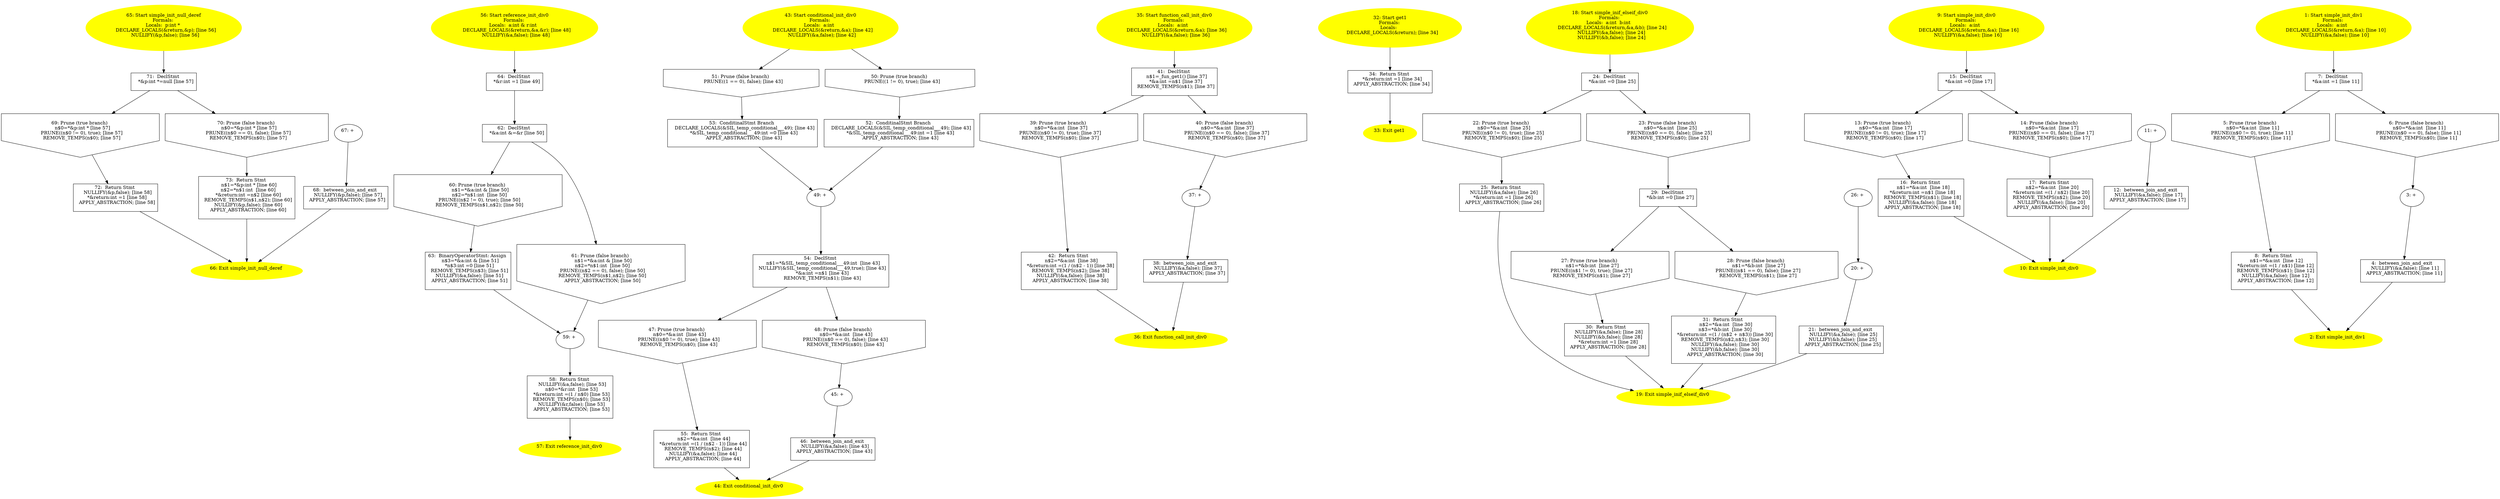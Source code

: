 digraph iCFG {
73 [label="73:  Return Stmt \n   n$1=*&p:int * [line 60]\n  n$2=*n$1:int  [line 60]\n  *&return:int =n$2 [line 60]\n  REMOVE_TEMPS(n$1,n$2); [line 60]\n  NULLIFY(&p,false); [line 60]\n  APPLY_ABSTRACTION; [line 60]\n " shape="box"]
	

	 73 -> 66 ;
72 [label="72:  Return Stmt \n   NULLIFY(&p,false); [line 58]\n  *&return:int =1 [line 58]\n  APPLY_ABSTRACTION; [line 58]\n " shape="box"]
	

	 72 -> 66 ;
71 [label="71:  DeclStmt \n   *&p:int *=null [line 57]\n " shape="box"]
	

	 71 -> 69 ;
	 71 -> 70 ;
70 [label="70: Prune (false branch) \n   n$0=*&p:int * [line 57]\n  PRUNE((n$0 == 0), false); [line 57]\n  REMOVE_TEMPS(n$0); [line 57]\n " shape="invhouse"]
	

	 70 -> 73 ;
69 [label="69: Prune (true branch) \n   n$0=*&p:int * [line 57]\n  PRUNE((n$0 != 0), true); [line 57]\n  REMOVE_TEMPS(n$0); [line 57]\n " shape="invhouse"]
	

	 69 -> 72 ;
68 [label="68:  between_join_and_exit \n   NULLIFY(&p,false); [line 57]\n  APPLY_ABSTRACTION; [line 57]\n " shape="box"]
	

	 68 -> 66 ;
67 [label="67: + \n  " ]
	

	 67 -> 68 ;
66 [label="66: Exit simple_init_null_deref \n  " color=yellow style=filled]
	

65 [label="65: Start simple_init_null_deref\nFormals: \nLocals:  p:int * \n   DECLARE_LOCALS(&return,&p); [line 56]\n  NULLIFY(&p,false); [line 56]\n " color=yellow style=filled]
	

	 65 -> 71 ;
64 [label="64:  DeclStmt \n   *&r:int =1 [line 49]\n " shape="box"]
	

	 64 -> 62 ;
63 [label="63:  BinaryOperatorStmt: Assign \n   n$3=*&a:int & [line 51]\n  *n$3:int =0 [line 51]\n  REMOVE_TEMPS(n$3); [line 51]\n  NULLIFY(&a,false); [line 51]\n  APPLY_ABSTRACTION; [line 51]\n " shape="box"]
	

	 63 -> 59 ;
62 [label="62:  DeclStmt \n   *&a:int &=&r [line 50]\n " shape="box"]
	

	 62 -> 60 ;
	 62 -> 61 ;
61 [label="61: Prune (false branch) \n   n$1=*&a:int & [line 50]\n  n$2=*n$1:int  [line 50]\n  PRUNE((n$2 == 0), false); [line 50]\n  REMOVE_TEMPS(n$1,n$2); [line 50]\n  APPLY_ABSTRACTION; [line 50]\n " shape="invhouse"]
	

	 61 -> 59 ;
60 [label="60: Prune (true branch) \n   n$1=*&a:int & [line 50]\n  n$2=*n$1:int  [line 50]\n  PRUNE((n$2 != 0), true); [line 50]\n  REMOVE_TEMPS(n$1,n$2); [line 50]\n " shape="invhouse"]
	

	 60 -> 63 ;
59 [label="59: + \n  " ]
	

	 59 -> 58 ;
58 [label="58:  Return Stmt \n   NULLIFY(&a,false); [line 53]\n  n$0=*&r:int  [line 53]\n  *&return:int =(1 / n$0) [line 53]\n  REMOVE_TEMPS(n$0); [line 53]\n  NULLIFY(&r,false); [line 53]\n  APPLY_ABSTRACTION; [line 53]\n " shape="box"]
	

	 58 -> 57 ;
57 [label="57: Exit reference_init_div0 \n  " color=yellow style=filled]
	

56 [label="56: Start reference_init_div0\nFormals: \nLocals:  a:int & r:int  \n   DECLARE_LOCALS(&return,&a,&r); [line 48]\n  NULLIFY(&a,false); [line 48]\n " color=yellow style=filled]
	

	 56 -> 64 ;
55 [label="55:  Return Stmt \n   n$2=*&a:int  [line 44]\n  *&return:int =(1 / (n$2 - 1)) [line 44]\n  REMOVE_TEMPS(n$2); [line 44]\n  NULLIFY(&a,false); [line 44]\n  APPLY_ABSTRACTION; [line 44]\n " shape="box"]
	

	 55 -> 44 ;
54 [label="54:  DeclStmt \n   n$1=*&SIL_temp_conditional___49:int  [line 43]\n  NULLIFY(&SIL_temp_conditional___49,true); [line 43]\n  *&a:int =n$1 [line 43]\n  REMOVE_TEMPS(n$1); [line 43]\n " shape="box"]
	

	 54 -> 47 ;
	 54 -> 48 ;
53 [label="53:  ConditinalStmt Branch \n   DECLARE_LOCALS(&SIL_temp_conditional___49); [line 43]\n  *&SIL_temp_conditional___49:int =0 [line 43]\n  APPLY_ABSTRACTION; [line 43]\n " shape="box"]
	

	 53 -> 49 ;
52 [label="52:  ConditinalStmt Branch \n   DECLARE_LOCALS(&SIL_temp_conditional___49); [line 43]\n  *&SIL_temp_conditional___49:int =1 [line 43]\n  APPLY_ABSTRACTION; [line 43]\n " shape="box"]
	

	 52 -> 49 ;
51 [label="51: Prune (false branch) \n   PRUNE((1 == 0), false); [line 43]\n " shape="invhouse"]
	

	 51 -> 53 ;
50 [label="50: Prune (true branch) \n   PRUNE((1 != 0), true); [line 43]\n " shape="invhouse"]
	

	 50 -> 52 ;
49 [label="49: + \n  " ]
	

	 49 -> 54 ;
48 [label="48: Prune (false branch) \n   n$0=*&a:int  [line 43]\n  PRUNE((n$0 == 0), false); [line 43]\n  REMOVE_TEMPS(n$0); [line 43]\n " shape="invhouse"]
	

	 48 -> 45 ;
47 [label="47: Prune (true branch) \n   n$0=*&a:int  [line 43]\n  PRUNE((n$0 != 0), true); [line 43]\n  REMOVE_TEMPS(n$0); [line 43]\n " shape="invhouse"]
	

	 47 -> 55 ;
46 [label="46:  between_join_and_exit \n   NULLIFY(&a,false); [line 43]\n  APPLY_ABSTRACTION; [line 43]\n " shape="box"]
	

	 46 -> 44 ;
45 [label="45: + \n  " ]
	

	 45 -> 46 ;
44 [label="44: Exit conditional_init_div0 \n  " color=yellow style=filled]
	

43 [label="43: Start conditional_init_div0\nFormals: \nLocals:  a:int  \n   DECLARE_LOCALS(&return,&a); [line 42]\n  NULLIFY(&a,false); [line 42]\n " color=yellow style=filled]
	

	 43 -> 50 ;
	 43 -> 51 ;
42 [label="42:  Return Stmt \n   n$2=*&a:int  [line 38]\n  *&return:int =(1 / (n$2 - 1)) [line 38]\n  REMOVE_TEMPS(n$2); [line 38]\n  NULLIFY(&a,false); [line 38]\n  APPLY_ABSTRACTION; [line 38]\n " shape="box"]
	

	 42 -> 36 ;
41 [label="41:  DeclStmt \n   n$1=_fun_get1() [line 37]\n  *&a:int =n$1 [line 37]\n  REMOVE_TEMPS(n$1); [line 37]\n " shape="box"]
	

	 41 -> 39 ;
	 41 -> 40 ;
40 [label="40: Prune (false branch) \n   n$0=*&a:int  [line 37]\n  PRUNE((n$0 == 0), false); [line 37]\n  REMOVE_TEMPS(n$0); [line 37]\n " shape="invhouse"]
	

	 40 -> 37 ;
39 [label="39: Prune (true branch) \n   n$0=*&a:int  [line 37]\n  PRUNE((n$0 != 0), true); [line 37]\n  REMOVE_TEMPS(n$0); [line 37]\n " shape="invhouse"]
	

	 39 -> 42 ;
38 [label="38:  between_join_and_exit \n   NULLIFY(&a,false); [line 37]\n  APPLY_ABSTRACTION; [line 37]\n " shape="box"]
	

	 38 -> 36 ;
37 [label="37: + \n  " ]
	

	 37 -> 38 ;
36 [label="36: Exit function_call_init_div0 \n  " color=yellow style=filled]
	

35 [label="35: Start function_call_init_div0\nFormals: \nLocals:  a:int  \n   DECLARE_LOCALS(&return,&a); [line 36]\n  NULLIFY(&a,false); [line 36]\n " color=yellow style=filled]
	

	 35 -> 41 ;
34 [label="34:  Return Stmt \n   *&return:int =1 [line 34]\n  APPLY_ABSTRACTION; [line 34]\n " shape="box"]
	

	 34 -> 33 ;
33 [label="33: Exit get1 \n  " color=yellow style=filled]
	

32 [label="32: Start get1\nFormals: \nLocals:  \n   DECLARE_LOCALS(&return); [line 34]\n " color=yellow style=filled]
	

	 32 -> 34 ;
31 [label="31:  Return Stmt \n   n$2=*&a:int  [line 30]\n  n$3=*&b:int  [line 30]\n  *&return:int =(1 / (n$2 + n$3)) [line 30]\n  REMOVE_TEMPS(n$2,n$3); [line 30]\n  NULLIFY(&a,false); [line 30]\n  NULLIFY(&b,false); [line 30]\n  APPLY_ABSTRACTION; [line 30]\n " shape="box"]
	

	 31 -> 19 ;
30 [label="30:  Return Stmt \n   NULLIFY(&a,false); [line 28]\n  NULLIFY(&b,false); [line 28]\n  *&return:int =1 [line 28]\n  APPLY_ABSTRACTION; [line 28]\n " shape="box"]
	

	 30 -> 19 ;
29 [label="29:  DeclStmt \n   *&b:int =0 [line 27]\n " shape="box"]
	

	 29 -> 27 ;
	 29 -> 28 ;
28 [label="28: Prune (false branch) \n   n$1=*&b:int  [line 27]\n  PRUNE((n$1 == 0), false); [line 27]\n  REMOVE_TEMPS(n$1); [line 27]\n " shape="invhouse"]
	

	 28 -> 31 ;
27 [label="27: Prune (true branch) \n   n$1=*&b:int  [line 27]\n  PRUNE((n$1 != 0), true); [line 27]\n  REMOVE_TEMPS(n$1); [line 27]\n " shape="invhouse"]
	

	 27 -> 30 ;
26 [label="26: + \n  " ]
	

	 26 -> 20 ;
25 [label="25:  Return Stmt \n   NULLIFY(&a,false); [line 26]\n  *&return:int =1 [line 26]\n  APPLY_ABSTRACTION; [line 26]\n " shape="box"]
	

	 25 -> 19 ;
24 [label="24:  DeclStmt \n   *&a:int =0 [line 25]\n " shape="box"]
	

	 24 -> 22 ;
	 24 -> 23 ;
23 [label="23: Prune (false branch) \n   n$0=*&a:int  [line 25]\n  PRUNE((n$0 == 0), false); [line 25]\n  REMOVE_TEMPS(n$0); [line 25]\n " shape="invhouse"]
	

	 23 -> 29 ;
22 [label="22: Prune (true branch) \n   n$0=*&a:int  [line 25]\n  PRUNE((n$0 != 0), true); [line 25]\n  REMOVE_TEMPS(n$0); [line 25]\n " shape="invhouse"]
	

	 22 -> 25 ;
21 [label="21:  between_join_and_exit \n   NULLIFY(&a,false); [line 25]\n  NULLIFY(&b,false); [line 25]\n  APPLY_ABSTRACTION; [line 25]\n " shape="box"]
	

	 21 -> 19 ;
20 [label="20: + \n  " ]
	

	 20 -> 21 ;
19 [label="19: Exit simple_inif_elseif_div0 \n  " color=yellow style=filled]
	

18 [label="18: Start simple_inif_elseif_div0\nFormals: \nLocals:  a:int  b:int  \n   DECLARE_LOCALS(&return,&a,&b); [line 24]\n  NULLIFY(&a,false); [line 24]\n  NULLIFY(&b,false); [line 24]\n " color=yellow style=filled]
	

	 18 -> 24 ;
17 [label="17:  Return Stmt \n   n$2=*&a:int  [line 20]\n  *&return:int =(1 / n$2) [line 20]\n  REMOVE_TEMPS(n$2); [line 20]\n  NULLIFY(&a,false); [line 20]\n  APPLY_ABSTRACTION; [line 20]\n " shape="box"]
	

	 17 -> 10 ;
16 [label="16:  Return Stmt \n   n$1=*&a:int  [line 18]\n  *&return:int =n$1 [line 18]\n  REMOVE_TEMPS(n$1); [line 18]\n  NULLIFY(&a,false); [line 18]\n  APPLY_ABSTRACTION; [line 18]\n " shape="box"]
	

	 16 -> 10 ;
15 [label="15:  DeclStmt \n   *&a:int =0 [line 17]\n " shape="box"]
	

	 15 -> 13 ;
	 15 -> 14 ;
14 [label="14: Prune (false branch) \n   n$0=*&a:int  [line 17]\n  PRUNE((n$0 == 0), false); [line 17]\n  REMOVE_TEMPS(n$0); [line 17]\n " shape="invhouse"]
	

	 14 -> 17 ;
13 [label="13: Prune (true branch) \n   n$0=*&a:int  [line 17]\n  PRUNE((n$0 != 0), true); [line 17]\n  REMOVE_TEMPS(n$0); [line 17]\n " shape="invhouse"]
	

	 13 -> 16 ;
12 [label="12:  between_join_and_exit \n   NULLIFY(&a,false); [line 17]\n  APPLY_ABSTRACTION; [line 17]\n " shape="box"]
	

	 12 -> 10 ;
11 [label="11: + \n  " ]
	

	 11 -> 12 ;
10 [label="10: Exit simple_init_div0 \n  " color=yellow style=filled]
	

9 [label="9: Start simple_init_div0\nFormals: \nLocals:  a:int  \n   DECLARE_LOCALS(&return,&a); [line 16]\n  NULLIFY(&a,false); [line 16]\n " color=yellow style=filled]
	

	 9 -> 15 ;
8 [label="8:  Return Stmt \n   n$1=*&a:int  [line 12]\n  *&return:int =(1 / n$1) [line 12]\n  REMOVE_TEMPS(n$1); [line 12]\n  NULLIFY(&a,false); [line 12]\n  APPLY_ABSTRACTION; [line 12]\n " shape="box"]
	

	 8 -> 2 ;
7 [label="7:  DeclStmt \n   *&a:int =1 [line 11]\n " shape="box"]
	

	 7 -> 5 ;
	 7 -> 6 ;
6 [label="6: Prune (false branch) \n   n$0=*&a:int  [line 11]\n  PRUNE((n$0 == 0), false); [line 11]\n  REMOVE_TEMPS(n$0); [line 11]\n " shape="invhouse"]
	

	 6 -> 3 ;
5 [label="5: Prune (true branch) \n   n$0=*&a:int  [line 11]\n  PRUNE((n$0 != 0), true); [line 11]\n  REMOVE_TEMPS(n$0); [line 11]\n " shape="invhouse"]
	

	 5 -> 8 ;
4 [label="4:  between_join_and_exit \n   NULLIFY(&a,false); [line 11]\n  APPLY_ABSTRACTION; [line 11]\n " shape="box"]
	

	 4 -> 2 ;
3 [label="3: + \n  " ]
	

	 3 -> 4 ;
2 [label="2: Exit simple_init_div1 \n  " color=yellow style=filled]
	

1 [label="1: Start simple_init_div1\nFormals: \nLocals:  a:int  \n   DECLARE_LOCALS(&return,&a); [line 10]\n  NULLIFY(&a,false); [line 10]\n " color=yellow style=filled]
	

	 1 -> 7 ;
}
